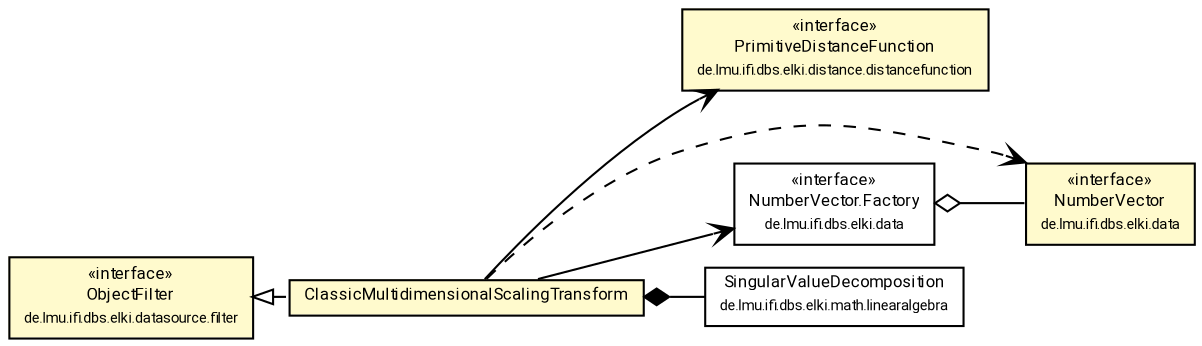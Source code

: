 #!/usr/local/bin/dot
#
# Class diagram 
# Generated by UMLGraph version R5_7_2-60-g0e99a6 (http://www.spinellis.gr/umlgraph/)
#

digraph G {
	graph [fontnames="svg"]
	edge [fontname="Roboto",fontsize=7,labelfontname="Roboto",labelfontsize=7,color="black"];
	node [fontname="Roboto",fontcolor="black",fontsize=8,shape=plaintext,margin=0,width=0,height=0];
	nodesep=0.15;
	ranksep=0.25;
	rankdir=LR;
	// de.lmu.ifi.dbs.elki.distance.distancefunction.PrimitiveDistanceFunction<O>
	c2529482 [label=<<table title="de.lmu.ifi.dbs.elki.distance.distancefunction.PrimitiveDistanceFunction" border="0" cellborder="1" cellspacing="0" cellpadding="2" bgcolor="LemonChiffon" href="../../../distance/distancefunction/PrimitiveDistanceFunction.html" target="_parent">
		<tr><td><table border="0" cellspacing="0" cellpadding="1">
		<tr><td align="center" balign="center"> &#171;interface&#187; </td></tr>
		<tr><td align="center" balign="center"> <font face="Roboto">PrimitiveDistanceFunction</font> </td></tr>
		<tr><td align="center" balign="center"> <font face="Roboto" point-size="7.0">de.lmu.ifi.dbs.elki.distance.distancefunction</font> </td></tr>
		</table></td></tr>
		</table>>, URL="../../../distance/distancefunction/PrimitiveDistanceFunction.html"];
	// de.lmu.ifi.dbs.elki.data.NumberVector
	c2529543 [label=<<table title="de.lmu.ifi.dbs.elki.data.NumberVector" border="0" cellborder="1" cellspacing="0" cellpadding="2" bgcolor="LemonChiffon" href="../../../data/NumberVector.html" target="_parent">
		<tr><td><table border="0" cellspacing="0" cellpadding="1">
		<tr><td align="center" balign="center"> &#171;interface&#187; </td></tr>
		<tr><td align="center" balign="center"> <font face="Roboto">NumberVector</font> </td></tr>
		<tr><td align="center" balign="center"> <font face="Roboto" point-size="7.0">de.lmu.ifi.dbs.elki.data</font> </td></tr>
		</table></td></tr>
		</table>>, URL="../../../data/NumberVector.html"];
	// de.lmu.ifi.dbs.elki.data.NumberVector.Factory<V extends de.lmu.ifi.dbs.elki.data.NumberVector>
	c2529544 [label=<<table title="de.lmu.ifi.dbs.elki.data.NumberVector.Factory" border="0" cellborder="1" cellspacing="0" cellpadding="2" href="../../../data/NumberVector.Factory.html" target="_parent">
		<tr><td><table border="0" cellspacing="0" cellpadding="1">
		<tr><td align="center" balign="center"> &#171;interface&#187; </td></tr>
		<tr><td align="center" balign="center"> <font face="Roboto">NumberVector.Factory</font> </td></tr>
		<tr><td align="center" balign="center"> <font face="Roboto" point-size="7.0">de.lmu.ifi.dbs.elki.data</font> </td></tr>
		</table></td></tr>
		</table>>, URL="../../../data/NumberVector.Factory.html"];
	// de.lmu.ifi.dbs.elki.datasource.filter.ObjectFilter
	c2529552 [label=<<table title="de.lmu.ifi.dbs.elki.datasource.filter.ObjectFilter" border="0" cellborder="1" cellspacing="0" cellpadding="2" bgcolor="LemonChiffon" href="../ObjectFilter.html" target="_parent">
		<tr><td><table border="0" cellspacing="0" cellpadding="1">
		<tr><td align="center" balign="center"> &#171;interface&#187; </td></tr>
		<tr><td align="center" balign="center"> <font face="Roboto">ObjectFilter</font> </td></tr>
		<tr><td align="center" balign="center"> <font face="Roboto" point-size="7.0">de.lmu.ifi.dbs.elki.datasource.filter</font> </td></tr>
		</table></td></tr>
		</table>>, URL="../ObjectFilter.html"];
	// de.lmu.ifi.dbs.elki.math.linearalgebra.SingularValueDecomposition
	c2530253 [label=<<table title="de.lmu.ifi.dbs.elki.math.linearalgebra.SingularValueDecomposition" border="0" cellborder="1" cellspacing="0" cellpadding="2" href="../../../math/linearalgebra/SingularValueDecomposition.html" target="_parent">
		<tr><td><table border="0" cellspacing="0" cellpadding="1">
		<tr><td align="center" balign="center"> <font face="Roboto">SingularValueDecomposition</font> </td></tr>
		<tr><td align="center" balign="center"> <font face="Roboto" point-size="7.0">de.lmu.ifi.dbs.elki.math.linearalgebra</font> </td></tr>
		</table></td></tr>
		</table>>, URL="../../../math/linearalgebra/SingularValueDecomposition.html"];
	// de.lmu.ifi.dbs.elki.datasource.filter.transform.ClassicMultidimensionalScalingTransform<I, O extends de.lmu.ifi.dbs.elki.data.NumberVector>
	c2531060 [label=<<table title="de.lmu.ifi.dbs.elki.datasource.filter.transform.ClassicMultidimensionalScalingTransform" border="0" cellborder="1" cellspacing="0" cellpadding="2" bgcolor="lemonChiffon" href="ClassicMultidimensionalScalingTransform.html" target="_parent">
		<tr><td><table border="0" cellspacing="0" cellpadding="1">
		<tr><td align="center" balign="center"> <font face="Roboto">ClassicMultidimensionalScalingTransform</font> </td></tr>
		</table></td></tr>
		</table>>, URL="ClassicMultidimensionalScalingTransform.html"];
	// de.lmu.ifi.dbs.elki.data.NumberVector.Factory<V extends de.lmu.ifi.dbs.elki.data.NumberVector> has de.lmu.ifi.dbs.elki.data.NumberVector
	c2529544 -> c2529543 [arrowhead=none,arrowtail=ediamond,dir=back,weight=4];
	// de.lmu.ifi.dbs.elki.datasource.filter.transform.ClassicMultidimensionalScalingTransform<I, O extends de.lmu.ifi.dbs.elki.data.NumberVector> implements de.lmu.ifi.dbs.elki.datasource.filter.ObjectFilter
	c2529552 -> c2531060 [arrowtail=empty,style=dashed,dir=back,weight=9];
	// de.lmu.ifi.dbs.elki.datasource.filter.transform.ClassicMultidimensionalScalingTransform<I, O extends de.lmu.ifi.dbs.elki.data.NumberVector> composed de.lmu.ifi.dbs.elki.math.linearalgebra.SingularValueDecomposition
	c2531060 -> c2530253 [arrowhead=none,arrowtail=diamond,dir=back,weight=6];
	// de.lmu.ifi.dbs.elki.datasource.filter.transform.ClassicMultidimensionalScalingTransform<I, O extends de.lmu.ifi.dbs.elki.data.NumberVector> navassoc de.lmu.ifi.dbs.elki.distance.distancefunction.PrimitiveDistanceFunction<O>
	c2531060 -> c2529482 [arrowhead=open,weight=1];
	// de.lmu.ifi.dbs.elki.datasource.filter.transform.ClassicMultidimensionalScalingTransform<I, O extends de.lmu.ifi.dbs.elki.data.NumberVector> navassoc de.lmu.ifi.dbs.elki.data.NumberVector.Factory<V extends de.lmu.ifi.dbs.elki.data.NumberVector>
	c2531060 -> c2529544 [arrowhead=open,weight=1];
	// de.lmu.ifi.dbs.elki.datasource.filter.transform.ClassicMultidimensionalScalingTransform<I, O extends de.lmu.ifi.dbs.elki.data.NumberVector> depend de.lmu.ifi.dbs.elki.data.NumberVector
	c2531060 -> c2529543 [arrowhead=open,style=dashed,weight=0];
}

